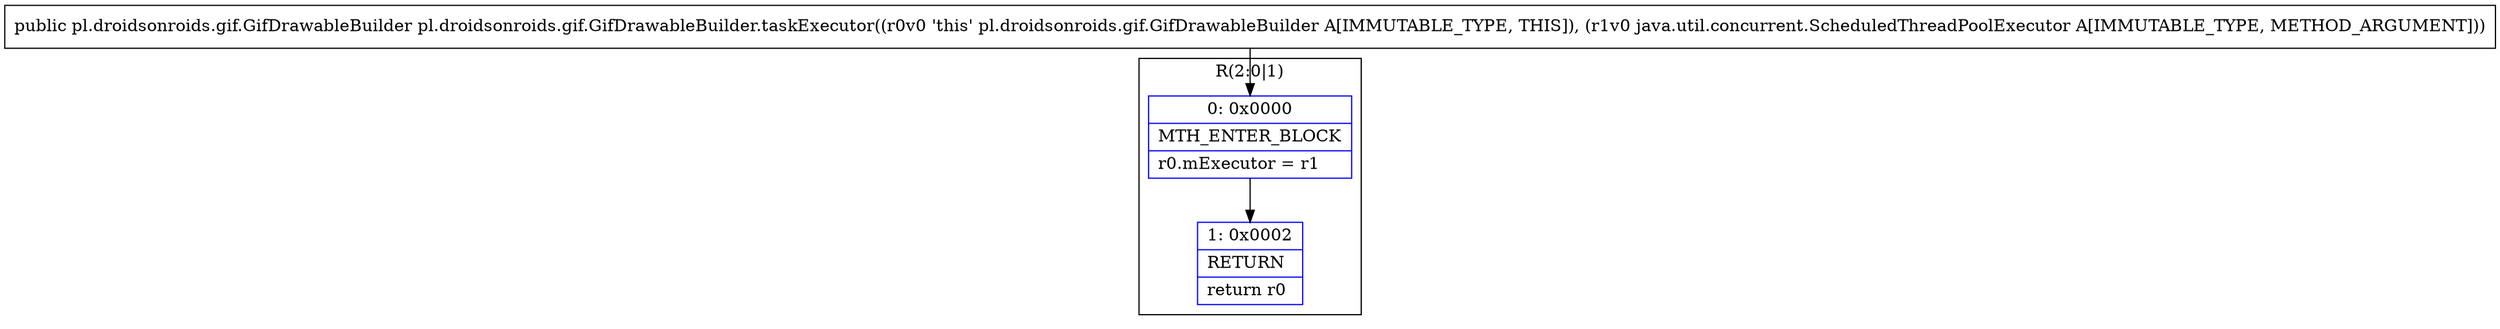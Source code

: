 digraph "CFG forpl.droidsonroids.gif.GifDrawableBuilder.taskExecutor(Ljava\/util\/concurrent\/ScheduledThreadPoolExecutor;)Lpl\/droidsonroids\/gif\/GifDrawableBuilder;" {
subgraph cluster_Region_2109826086 {
label = "R(2:0|1)";
node [shape=record,color=blue];
Node_0 [shape=record,label="{0\:\ 0x0000|MTH_ENTER_BLOCK\l|r0.mExecutor = r1\l}"];
Node_1 [shape=record,label="{1\:\ 0x0002|RETURN\l|return r0\l}"];
}
MethodNode[shape=record,label="{public pl.droidsonroids.gif.GifDrawableBuilder pl.droidsonroids.gif.GifDrawableBuilder.taskExecutor((r0v0 'this' pl.droidsonroids.gif.GifDrawableBuilder A[IMMUTABLE_TYPE, THIS]), (r1v0 java.util.concurrent.ScheduledThreadPoolExecutor A[IMMUTABLE_TYPE, METHOD_ARGUMENT])) }"];
MethodNode -> Node_0;
Node_0 -> Node_1;
}

